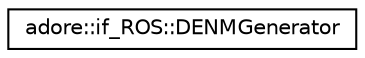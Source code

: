 digraph "Graphical Class Hierarchy"
{
 // LATEX_PDF_SIZE
  edge [fontname="Helvetica",fontsize="10",labelfontname="Helvetica",labelfontsize="10"];
  node [fontname="Helvetica",fontsize="10",shape=record];
  rankdir="LR";
  Node0 [label="adore::if_ROS::DENMGenerator",height=0.2,width=0.4,color="black", fillcolor="white", style="filled",URL="$classadore_1_1if__ROS_1_1DENMGenerator.html",tooltip=" "];
}
